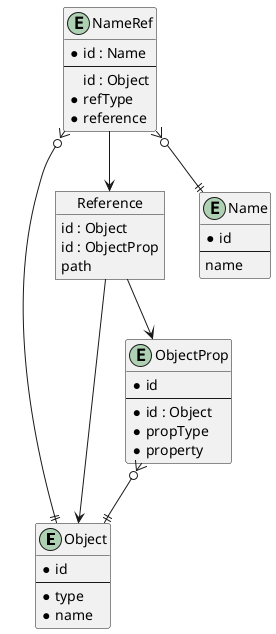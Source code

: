 @startuml schema

entity Object {
  * id
  --
  * type
  * name
}

entity NameRef {
  * id : Name
  --
  id : Object
  * refType
  * reference
}

entity ObjectProp {
  * id
  --
  * id : Object
  * propType
  * property
}

object Reference {
  id : Object
  id : ObjectProp
  path
}

entity Name {
  * id
  --
  name
}

Reference --> ObjectProp
Reference --> Object
NameRef --> Reference

NameRef }o--|| Object
NameRef }o--|| Name
ObjectProp }o--|| Object

@enduml